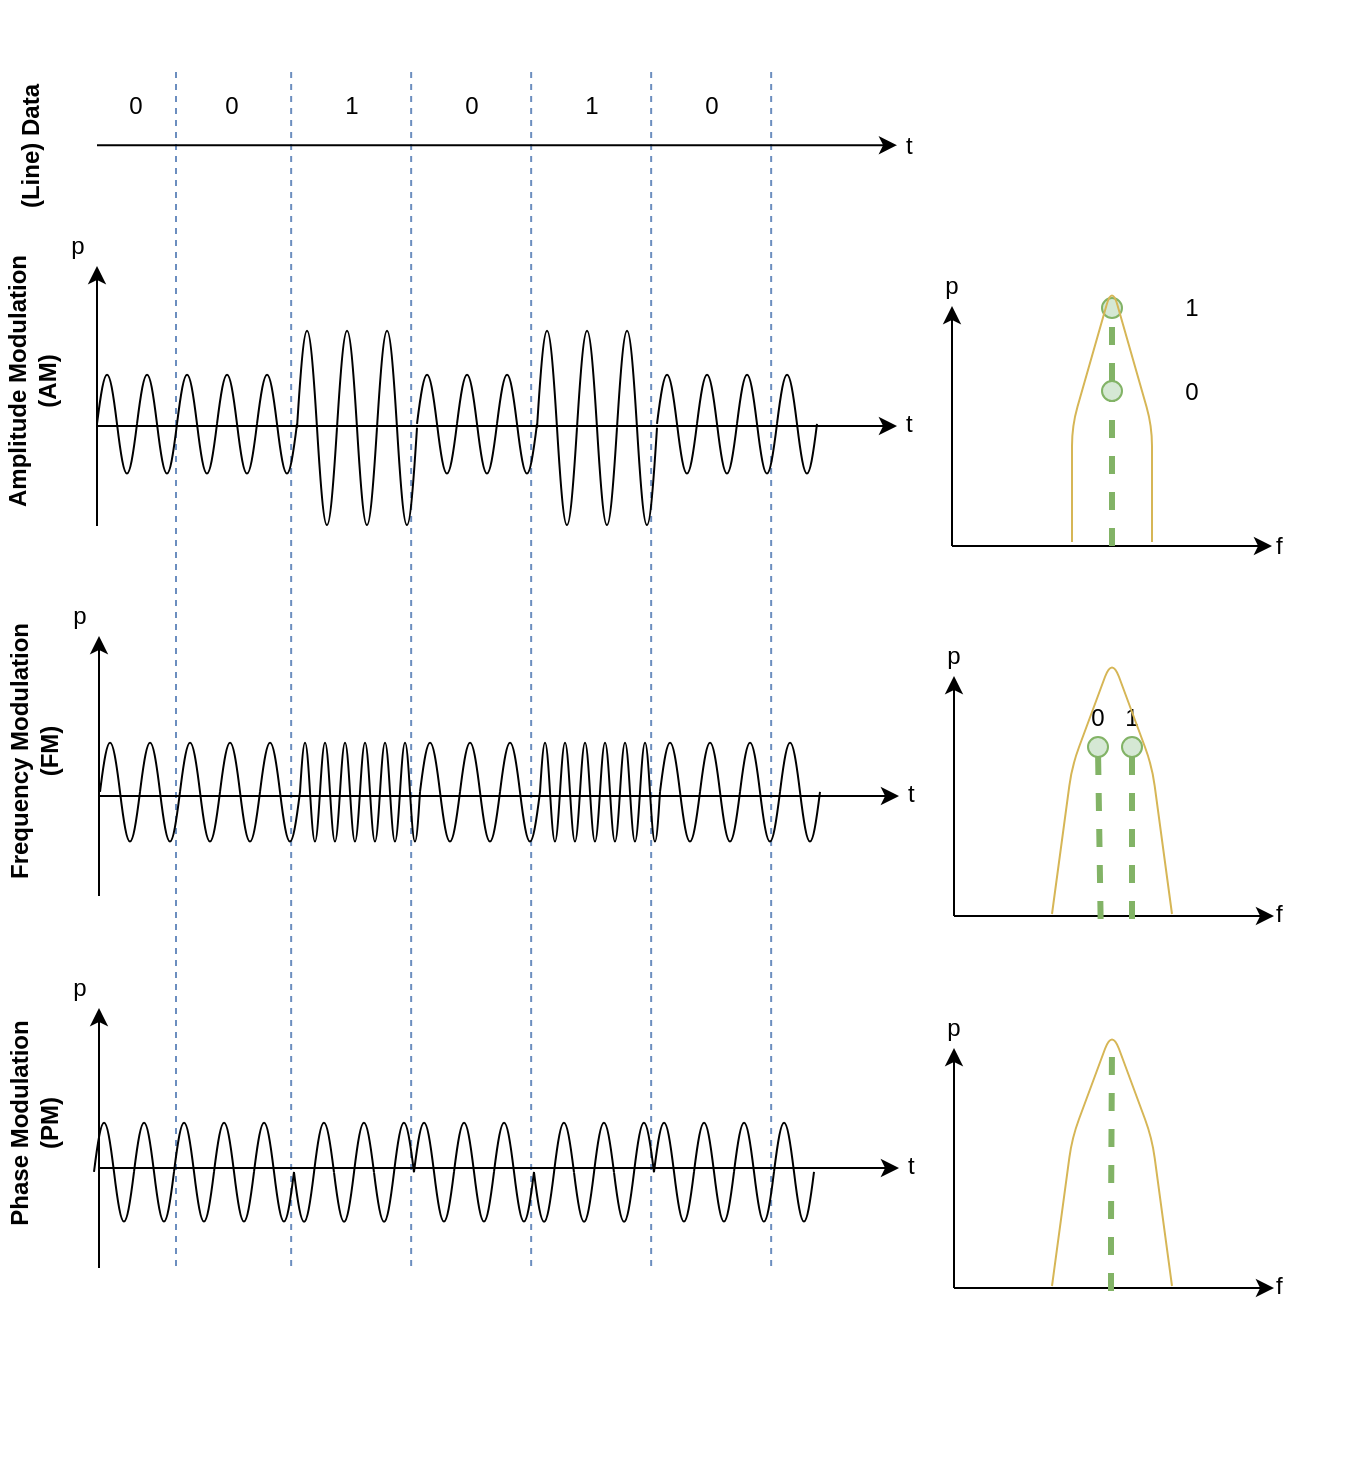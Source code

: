 <mxfile version="13.7.3" type="device"><diagram id="sxaivOzlvb3l5rUhfk_k" name="Seite-1"><mxGraphModel dx="782" dy="580" grid="1" gridSize="10" guides="1" tooltips="1" connect="1" arrows="1" fold="1" page="1" pageScale="1" pageWidth="827" pageHeight="1169" math="0" shadow="0"><root><mxCell id="0"/><mxCell id="1" parent="0"/><mxCell id="Ttsy548FqPeeGHQdnx8g-124" value="" style="group" vertex="1" connectable="0" parent="1"><mxGeometry x="92" y="40" width="322" height="696.18" as="geometry"/></mxCell><mxCell id="fWCn3-LCw45mwVp9GrPJ-62" value="" style="endArrow=none;dashed=1;html=1;fillColor=#dae8fc;strokeColor=#6c8ebf;" parent="Ttsy548FqPeeGHQdnx8g-124" edge="1"><mxGeometry width="50" height="50" relative="1" as="geometry"><mxPoint x="57.58" y="600" as="sourcePoint"/><mxPoint x="57.58" as="targetPoint"/></mxGeometry></mxCell><mxCell id="fWCn3-LCw45mwVp9GrPJ-63" value="" style="endArrow=none;dashed=1;html=1;fillColor=#dae8fc;strokeColor=#6c8ebf;" parent="Ttsy548FqPeeGHQdnx8g-124" edge="1"><mxGeometry width="50" height="50" relative="1" as="geometry"><mxPoint x="117.58" y="600" as="sourcePoint"/><mxPoint x="117.58" as="targetPoint"/></mxGeometry></mxCell><mxCell id="fWCn3-LCw45mwVp9GrPJ-64" value="" style="endArrow=none;dashed=1;html=1;fillColor=#dae8fc;strokeColor=#6c8ebf;" parent="Ttsy548FqPeeGHQdnx8g-124" edge="1"><mxGeometry width="50" height="50" relative="1" as="geometry"><mxPoint x="177.58" y="600" as="sourcePoint"/><mxPoint x="177.58" as="targetPoint"/></mxGeometry></mxCell><mxCell id="fWCn3-LCw45mwVp9GrPJ-65" value="" style="endArrow=none;dashed=1;html=1;fillColor=#dae8fc;strokeColor=#6c8ebf;" parent="Ttsy548FqPeeGHQdnx8g-124" edge="1"><mxGeometry width="50" height="50" relative="1" as="geometry"><mxPoint x="237.58" y="600" as="sourcePoint"/><mxPoint x="237.58" as="targetPoint"/></mxGeometry></mxCell><mxCell id="fWCn3-LCw45mwVp9GrPJ-66" value="" style="endArrow=none;dashed=1;html=1;fillColor=#dae8fc;strokeColor=#6c8ebf;" parent="Ttsy548FqPeeGHQdnx8g-124" edge="1"><mxGeometry width="50" height="50" relative="1" as="geometry"><mxPoint x="297.58" y="600" as="sourcePoint"/><mxPoint x="297.58" as="targetPoint"/></mxGeometry></mxCell><mxCell id="fWCn3-LCw45mwVp9GrPJ-68" value="" style="endArrow=none;dashed=1;html=1;fillColor=#dae8fc;strokeColor=#6c8ebf;" parent="Ttsy548FqPeeGHQdnx8g-124" edge="1"><mxGeometry width="50" height="50" relative="1" as="geometry"><mxPoint y="600" as="sourcePoint"/><mxPoint as="targetPoint"/></mxGeometry></mxCell><mxCell id="Ttsy548FqPeeGHQdnx8g-126" value="" style="pointerEvents=1;verticalLabelPosition=bottom;shadow=0;dashed=0;align=center;html=1;verticalAlign=top;shape=mxgraph.electrical.waveforms.sine_wave;" vertex="1" parent="Ttsy548FqPeeGHQdnx8g-124"><mxGeometry x="-41" y="520" width="20" height="66.18" as="geometry"/></mxCell><mxCell id="Ttsy548FqPeeGHQdnx8g-127" value="" style="pointerEvents=1;verticalLabelPosition=bottom;shadow=0;dashed=0;align=center;html=1;verticalAlign=top;shape=mxgraph.electrical.waveforms.sine_wave;" vertex="1" parent="Ttsy548FqPeeGHQdnx8g-124"><mxGeometry x="-21" y="520" width="20" height="66.18" as="geometry"/></mxCell><mxCell id="Ttsy548FqPeeGHQdnx8g-128" value="" style="pointerEvents=1;verticalLabelPosition=bottom;shadow=0;dashed=0;align=center;html=1;verticalAlign=top;shape=mxgraph.electrical.waveforms.sine_wave;" vertex="1" parent="Ttsy548FqPeeGHQdnx8g-124"><mxGeometry x="19" y="520" width="20" height="66.18" as="geometry"/></mxCell><mxCell id="Ttsy548FqPeeGHQdnx8g-129" value="" style="pointerEvents=1;verticalLabelPosition=bottom;shadow=0;dashed=0;align=center;html=1;verticalAlign=top;shape=mxgraph.electrical.waveforms.sine_wave;" vertex="1" parent="Ttsy548FqPeeGHQdnx8g-124"><mxGeometry x="-1" y="520" width="20" height="66.18" as="geometry"/></mxCell><mxCell id="Ttsy548FqPeeGHQdnx8g-130" value="" style="pointerEvents=1;verticalLabelPosition=bottom;shadow=0;dashed=0;align=center;html=1;verticalAlign=top;shape=mxgraph.electrical.waveforms.sine_wave;" vertex="1" parent="Ttsy548FqPeeGHQdnx8g-124"><mxGeometry x="39" y="520" width="20" height="66.18" as="geometry"/></mxCell><mxCell id="Ttsy548FqPeeGHQdnx8g-134" value="" style="pointerEvents=1;verticalLabelPosition=bottom;shadow=0;dashed=0;align=center;html=1;verticalAlign=top;shape=mxgraph.electrical.waveforms.sine_wave;" vertex="1" parent="Ttsy548FqPeeGHQdnx8g-124"><mxGeometry x="119" y="520" width="20" height="66.18" as="geometry"/></mxCell><mxCell id="Ttsy548FqPeeGHQdnx8g-135" value="" style="pointerEvents=1;verticalLabelPosition=bottom;shadow=0;dashed=0;align=center;html=1;verticalAlign=top;shape=mxgraph.electrical.waveforms.sine_wave;" vertex="1" parent="Ttsy548FqPeeGHQdnx8g-124"><mxGeometry x="139" y="520" width="20" height="66.18" as="geometry"/></mxCell><mxCell id="Ttsy548FqPeeGHQdnx8g-137" value="" style="pointerEvents=1;verticalLabelPosition=bottom;shadow=0;dashed=0;align=center;html=1;verticalAlign=top;shape=mxgraph.electrical.waveforms.sine_wave;" vertex="1" parent="Ttsy548FqPeeGHQdnx8g-124"><mxGeometry x="159" y="520" width="20" height="66.18" as="geometry"/></mxCell><mxCell id="Ttsy548FqPeeGHQdnx8g-140" value="" style="pointerEvents=1;verticalLabelPosition=bottom;shadow=0;dashed=0;align=center;html=1;verticalAlign=top;shape=mxgraph.electrical.waveforms.sine_wave;" vertex="1" parent="Ttsy548FqPeeGHQdnx8g-124"><mxGeometry x="259" y="520" width="20" height="66.18" as="geometry"/></mxCell><mxCell id="Ttsy548FqPeeGHQdnx8g-141" value="" style="pointerEvents=1;verticalLabelPosition=bottom;shadow=0;dashed=0;align=center;html=1;verticalAlign=top;shape=mxgraph.electrical.waveforms.sine_wave;" vertex="1" parent="Ttsy548FqPeeGHQdnx8g-124"><mxGeometry x="239" y="520" width="20" height="66.18" as="geometry"/></mxCell><mxCell id="Ttsy548FqPeeGHQdnx8g-142" value="" style="pointerEvents=1;verticalLabelPosition=bottom;shadow=0;dashed=0;align=center;html=1;verticalAlign=top;shape=mxgraph.electrical.waveforms.sine_wave;" vertex="1" parent="Ttsy548FqPeeGHQdnx8g-124"><mxGeometry x="299" y="520" width="20" height="66.18" as="geometry"/></mxCell><mxCell id="Ttsy548FqPeeGHQdnx8g-143" value="" style="pointerEvents=1;verticalLabelPosition=bottom;shadow=0;dashed=0;align=center;html=1;verticalAlign=top;shape=mxgraph.electrical.waveforms.sine_wave;" vertex="1" parent="Ttsy548FqPeeGHQdnx8g-124"><mxGeometry x="279" y="520" width="20" height="66.18" as="geometry"/></mxCell><mxCell id="Ttsy548FqPeeGHQdnx8g-147" value="" style="group" vertex="1" connectable="0" parent="Ttsy548FqPeeGHQdnx8g-124"><mxGeometry x="59" y="520" width="60" height="66.18" as="geometry"/></mxCell><mxCell id="Ttsy548FqPeeGHQdnx8g-131" value="" style="pointerEvents=1;verticalLabelPosition=bottom;shadow=0;dashed=0;align=center;html=1;verticalAlign=top;shape=mxgraph.electrical.waveforms.sine_wave;flipV=1;" vertex="1" parent="Ttsy548FqPeeGHQdnx8g-147"><mxGeometry width="20" height="66.18" as="geometry"/></mxCell><mxCell id="Ttsy548FqPeeGHQdnx8g-145" value="" style="pointerEvents=1;verticalLabelPosition=bottom;shadow=0;dashed=0;align=center;html=1;verticalAlign=top;shape=mxgraph.electrical.waveforms.sine_wave;flipV=1;" vertex="1" parent="Ttsy548FqPeeGHQdnx8g-147"><mxGeometry x="20" width="20" height="66.18" as="geometry"/></mxCell><mxCell id="Ttsy548FqPeeGHQdnx8g-146" value="" style="pointerEvents=1;verticalLabelPosition=bottom;shadow=0;dashed=0;align=center;html=1;verticalAlign=top;shape=mxgraph.electrical.waveforms.sine_wave;flipV=1;" vertex="1" parent="Ttsy548FqPeeGHQdnx8g-147"><mxGeometry x="40" width="20" height="66.18" as="geometry"/></mxCell><mxCell id="Ttsy548FqPeeGHQdnx8g-148" value="" style="group" vertex="1" connectable="0" parent="Ttsy548FqPeeGHQdnx8g-124"><mxGeometry x="179" y="520" width="60" height="66.18" as="geometry"/></mxCell><mxCell id="Ttsy548FqPeeGHQdnx8g-149" value="" style="pointerEvents=1;verticalLabelPosition=bottom;shadow=0;dashed=0;align=center;html=1;verticalAlign=top;shape=mxgraph.electrical.waveforms.sine_wave;flipV=1;" vertex="1" parent="Ttsy548FqPeeGHQdnx8g-148"><mxGeometry width="20" height="66.18" as="geometry"/></mxCell><mxCell id="Ttsy548FqPeeGHQdnx8g-150" value="" style="pointerEvents=1;verticalLabelPosition=bottom;shadow=0;dashed=0;align=center;html=1;verticalAlign=top;shape=mxgraph.electrical.waveforms.sine_wave;flipV=1;" vertex="1" parent="Ttsy548FqPeeGHQdnx8g-148"><mxGeometry x="20" width="20" height="66.18" as="geometry"/></mxCell><mxCell id="Ttsy548FqPeeGHQdnx8g-151" value="" style="pointerEvents=1;verticalLabelPosition=bottom;shadow=0;dashed=0;align=center;html=1;verticalAlign=top;shape=mxgraph.electrical.waveforms.sine_wave;flipV=1;" vertex="1" parent="Ttsy548FqPeeGHQdnx8g-148"><mxGeometry x="40" width="20" height="66.18" as="geometry"/></mxCell><mxCell id="fWCn3-LCw45mwVp9GrPJ-1" value="" style="endArrow=classic;html=1;" parent="1" edge="1"><mxGeometry width="50" height="50" relative="1" as="geometry"><mxPoint x="52.5" y="220" as="sourcePoint"/><mxPoint x="452.5" y="220" as="targetPoint"/></mxGeometry></mxCell><mxCell id="fWCn3-LCw45mwVp9GrPJ-2" value="" style="endArrow=classic;html=1;" parent="1" edge="1"><mxGeometry width="50" height="50" relative="1" as="geometry"><mxPoint x="52.5" y="270" as="sourcePoint"/><mxPoint x="52.5" y="140" as="targetPoint"/></mxGeometry></mxCell><mxCell id="fWCn3-LCw45mwVp9GrPJ-3" value="p" style="text;html=1;strokeColor=none;fillColor=none;align=center;verticalAlign=middle;whiteSpace=wrap;rounded=0;" parent="1" vertex="1"><mxGeometry x="22.5" y="120" width="40" height="20" as="geometry"/></mxCell><mxCell id="fWCn3-LCw45mwVp9GrPJ-4" value="t" style="text;html=1;strokeColor=none;fillColor=none;align=left;verticalAlign=middle;whiteSpace=wrap;rounded=0;" parent="1" vertex="1"><mxGeometry x="455" y="209" width="40" height="20" as="geometry"/></mxCell><mxCell id="fWCn3-LCw45mwVp9GrPJ-5" value="" style="endArrow=classic;html=1;" parent="1" edge="1"><mxGeometry width="50" height="50" relative="1" as="geometry"><mxPoint x="480" y="280" as="sourcePoint"/><mxPoint x="640" y="280" as="targetPoint"/></mxGeometry></mxCell><mxCell id="fWCn3-LCw45mwVp9GrPJ-6" value="" style="endArrow=classic;html=1;" parent="1" edge="1"><mxGeometry width="50" height="50" relative="1" as="geometry"><mxPoint x="480" y="280" as="sourcePoint"/><mxPoint x="480" y="160" as="targetPoint"/></mxGeometry></mxCell><mxCell id="fWCn3-LCw45mwVp9GrPJ-7" value="p" style="text;html=1;strokeColor=none;fillColor=none;align=center;verticalAlign=middle;whiteSpace=wrap;rounded=0;" parent="1" vertex="1"><mxGeometry x="460" y="140" width="40" height="20" as="geometry"/></mxCell><mxCell id="fWCn3-LCw45mwVp9GrPJ-8" value="f" style="text;html=1;strokeColor=none;fillColor=none;align=left;verticalAlign=middle;whiteSpace=wrap;rounded=0;" parent="1" vertex="1"><mxGeometry x="640" y="270" width="40" height="20" as="geometry"/></mxCell><mxCell id="fWCn3-LCw45mwVp9GrPJ-57" value="" style="group" parent="1" vertex="1" connectable="0"><mxGeometry x="52.5" y="156" width="360" height="174" as="geometry"/></mxCell><mxCell id="fWCn3-LCw45mwVp9GrPJ-9" value="" style="pointerEvents=1;verticalLabelPosition=bottom;shadow=0;dashed=0;align=center;html=1;verticalAlign=top;shape=mxgraph.electrical.waveforms.sine_wave;" parent="fWCn3-LCw45mwVp9GrPJ-57" vertex="1"><mxGeometry y="30" width="20" height="66.18" as="geometry"/></mxCell><mxCell id="fWCn3-LCw45mwVp9GrPJ-10" value="" style="pointerEvents=1;verticalLabelPosition=bottom;shadow=0;dashed=0;align=center;html=1;verticalAlign=top;shape=mxgraph.electrical.waveforms.sine_wave;" parent="fWCn3-LCw45mwVp9GrPJ-57" vertex="1"><mxGeometry x="20" y="30" width="20" height="66.18" as="geometry"/></mxCell><mxCell id="fWCn3-LCw45mwVp9GrPJ-11" value="" style="pointerEvents=1;verticalLabelPosition=bottom;shadow=0;dashed=0;align=center;html=1;verticalAlign=top;shape=mxgraph.electrical.waveforms.sine_wave;" parent="fWCn3-LCw45mwVp9GrPJ-57" vertex="1"><mxGeometry x="60" y="30" width="20" height="66.18" as="geometry"/></mxCell><mxCell id="fWCn3-LCw45mwVp9GrPJ-12" value="" style="pointerEvents=1;verticalLabelPosition=bottom;shadow=0;dashed=0;align=center;html=1;verticalAlign=top;shape=mxgraph.electrical.waveforms.sine_wave;" parent="fWCn3-LCw45mwVp9GrPJ-57" vertex="1"><mxGeometry x="40" y="30" width="20" height="66.18" as="geometry"/></mxCell><mxCell id="fWCn3-LCw45mwVp9GrPJ-13" value="" style="pointerEvents=1;verticalLabelPosition=bottom;shadow=0;dashed=0;align=center;html=1;verticalAlign=top;shape=mxgraph.electrical.waveforms.sine_wave;" parent="fWCn3-LCw45mwVp9GrPJ-57" vertex="1"><mxGeometry x="80" y="30" width="20" height="66.18" as="geometry"/></mxCell><mxCell id="fWCn3-LCw45mwVp9GrPJ-14" value="" style="pointerEvents=1;verticalLabelPosition=bottom;shadow=0;dashed=0;align=center;html=1;verticalAlign=top;shape=mxgraph.electrical.waveforms.sine_wave;" parent="fWCn3-LCw45mwVp9GrPJ-57" vertex="1"><mxGeometry x="100" width="20" height="130" as="geometry"/></mxCell><mxCell id="fWCn3-LCw45mwVp9GrPJ-15" value="" style="pointerEvents=1;verticalLabelPosition=bottom;shadow=0;dashed=0;align=center;html=1;verticalAlign=top;shape=mxgraph.electrical.waveforms.sine_wave;" parent="fWCn3-LCw45mwVp9GrPJ-57" vertex="1"><mxGeometry x="140" width="20" height="130" as="geometry"/></mxCell><mxCell id="fWCn3-LCw45mwVp9GrPJ-16" value="" style="pointerEvents=1;verticalLabelPosition=bottom;shadow=0;dashed=0;align=center;html=1;verticalAlign=top;shape=mxgraph.electrical.waveforms.sine_wave;" parent="fWCn3-LCw45mwVp9GrPJ-57" vertex="1"><mxGeometry x="120" width="20" height="130" as="geometry"/></mxCell><mxCell id="fWCn3-LCw45mwVp9GrPJ-29" value="" style="pointerEvents=1;verticalLabelPosition=bottom;shadow=0;dashed=0;align=center;html=1;verticalAlign=top;shape=mxgraph.electrical.waveforms.sine_wave;" parent="fWCn3-LCw45mwVp9GrPJ-57" vertex="1"><mxGeometry x="160" y="30" width="20" height="66.18" as="geometry"/></mxCell><mxCell id="fWCn3-LCw45mwVp9GrPJ-30" value="" style="pointerEvents=1;verticalLabelPosition=bottom;shadow=0;dashed=0;align=center;html=1;verticalAlign=top;shape=mxgraph.electrical.waveforms.sine_wave;" parent="fWCn3-LCw45mwVp9GrPJ-57" vertex="1"><mxGeometry x="180" y="30" width="20" height="66.18" as="geometry"/></mxCell><mxCell id="fWCn3-LCw45mwVp9GrPJ-31" value="" style="pointerEvents=1;verticalLabelPosition=bottom;shadow=0;dashed=0;align=center;html=1;verticalAlign=top;shape=mxgraph.electrical.waveforms.sine_wave;" parent="fWCn3-LCw45mwVp9GrPJ-57" vertex="1"><mxGeometry x="220" width="20" height="130" as="geometry"/></mxCell><mxCell id="fWCn3-LCw45mwVp9GrPJ-32" value="" style="pointerEvents=1;verticalLabelPosition=bottom;shadow=0;dashed=0;align=center;html=1;verticalAlign=top;shape=mxgraph.electrical.waveforms.sine_wave;" parent="fWCn3-LCw45mwVp9GrPJ-57" vertex="1"><mxGeometry x="200" y="30" width="20" height="66.18" as="geometry"/></mxCell><mxCell id="fWCn3-LCw45mwVp9GrPJ-33" value="" style="pointerEvents=1;verticalLabelPosition=bottom;shadow=0;dashed=0;align=center;html=1;verticalAlign=top;shape=mxgraph.electrical.waveforms.sine_wave;" parent="fWCn3-LCw45mwVp9GrPJ-57" vertex="1"><mxGeometry x="240" width="20" height="130" as="geometry"/></mxCell><mxCell id="fWCn3-LCw45mwVp9GrPJ-34" value="" style="pointerEvents=1;verticalLabelPosition=bottom;shadow=0;dashed=0;align=center;html=1;verticalAlign=top;shape=mxgraph.electrical.waveforms.sine_wave;" parent="fWCn3-LCw45mwVp9GrPJ-57" vertex="1"><mxGeometry x="260" width="20" height="130" as="geometry"/></mxCell><mxCell id="fWCn3-LCw45mwVp9GrPJ-35" value="" style="pointerEvents=1;verticalLabelPosition=bottom;shadow=0;dashed=0;align=center;html=1;verticalAlign=top;shape=mxgraph.electrical.waveforms.sine_wave;" parent="fWCn3-LCw45mwVp9GrPJ-57" vertex="1"><mxGeometry x="300" y="30" width="20" height="66.18" as="geometry"/></mxCell><mxCell id="fWCn3-LCw45mwVp9GrPJ-36" value="" style="pointerEvents=1;verticalLabelPosition=bottom;shadow=0;dashed=0;align=center;html=1;verticalAlign=top;shape=mxgraph.electrical.waveforms.sine_wave;" parent="fWCn3-LCw45mwVp9GrPJ-57" vertex="1"><mxGeometry x="280" y="30" width="20" height="66.18" as="geometry"/></mxCell><mxCell id="fWCn3-LCw45mwVp9GrPJ-37" value="" style="pointerEvents=1;verticalLabelPosition=bottom;shadow=0;dashed=0;align=center;html=1;verticalAlign=top;shape=mxgraph.electrical.waveforms.sine_wave;" parent="fWCn3-LCw45mwVp9GrPJ-57" vertex="1"><mxGeometry x="340" y="30" width="20" height="66.18" as="geometry"/></mxCell><mxCell id="fWCn3-LCw45mwVp9GrPJ-38" value="" style="pointerEvents=1;verticalLabelPosition=bottom;shadow=0;dashed=0;align=center;html=1;verticalAlign=top;shape=mxgraph.electrical.waveforms.sine_wave;" parent="fWCn3-LCw45mwVp9GrPJ-57" vertex="1"><mxGeometry x="320" y="30" width="20" height="66.18" as="geometry"/></mxCell><mxCell id="fWCn3-LCw45mwVp9GrPJ-58" value="Amplitude Modulation (AM)" style="text;html=1;strokeColor=none;fillColor=none;align=center;verticalAlign=middle;whiteSpace=wrap;rounded=0;rotation=-90;fontStyle=1" parent="1" vertex="1"><mxGeometry x="-53" y="187.5" width="145" height="20" as="geometry"/></mxCell><mxCell id="fWCn3-LCw45mwVp9GrPJ-59" value="(Line) Data" style="text;html=1;strokeColor=none;fillColor=none;align=center;verticalAlign=middle;whiteSpace=wrap;rounded=0;rotation=-90;fontStyle=1" parent="1" vertex="1"><mxGeometry x="-53" y="70" width="145" height="20" as="geometry"/></mxCell><mxCell id="fWCn3-LCw45mwVp9GrPJ-60" value="" style="endArrow=classic;html=1;" parent="1" edge="1"><mxGeometry width="50" height="50" relative="1" as="geometry"><mxPoint x="52.5" y="79.58" as="sourcePoint"/><mxPoint x="452.5" y="79.58" as="targetPoint"/></mxGeometry></mxCell><mxCell id="fWCn3-LCw45mwVp9GrPJ-61" value="t" style="text;html=1;strokeColor=none;fillColor=none;align=left;verticalAlign=middle;whiteSpace=wrap;rounded=0;" parent="1" vertex="1"><mxGeometry x="455" y="70" width="40" height="20" as="geometry"/></mxCell><mxCell id="fWCn3-LCw45mwVp9GrPJ-70" value="0" style="text;html=1;strokeColor=none;fillColor=none;align=center;verticalAlign=middle;whiteSpace=wrap;rounded=0;" parent="1" vertex="1"><mxGeometry x="52" y="50" width="40" height="20" as="geometry"/></mxCell><mxCell id="fWCn3-LCw45mwVp9GrPJ-71" value="0" style="text;html=1;strokeColor=none;fillColor=none;align=center;verticalAlign=middle;whiteSpace=wrap;rounded=0;" parent="1" vertex="1"><mxGeometry x="100" y="50" width="40" height="20" as="geometry"/></mxCell><mxCell id="fWCn3-LCw45mwVp9GrPJ-72" value="1" style="text;html=1;strokeColor=none;fillColor=none;align=center;verticalAlign=middle;whiteSpace=wrap;rounded=0;" parent="1" vertex="1"><mxGeometry x="160" y="50" width="40" height="20" as="geometry"/></mxCell><mxCell id="fWCn3-LCw45mwVp9GrPJ-73" value="0" style="text;html=1;strokeColor=none;fillColor=none;align=center;verticalAlign=middle;whiteSpace=wrap;rounded=0;" parent="1" vertex="1"><mxGeometry x="220" y="50" width="40" height="20" as="geometry"/></mxCell><mxCell id="fWCn3-LCw45mwVp9GrPJ-74" value="1" style="text;html=1;strokeColor=none;fillColor=none;align=center;verticalAlign=middle;whiteSpace=wrap;rounded=0;" parent="1" vertex="1"><mxGeometry x="280" y="50" width="40" height="20" as="geometry"/></mxCell><mxCell id="fWCn3-LCw45mwVp9GrPJ-75" value="0" style="text;html=1;strokeColor=none;fillColor=none;align=center;verticalAlign=middle;whiteSpace=wrap;rounded=0;" parent="1" vertex="1"><mxGeometry x="340" y="50" width="40" height="20" as="geometry"/></mxCell><mxCell id="fWCn3-LCw45mwVp9GrPJ-76" value="" style="endArrow=none;dashed=1;html=1;fillColor=#d5e8d4;strokeColor=#82b366;strokeWidth=3;" parent="1" source="fWCn3-LCw45mwVp9GrPJ-79" edge="1"><mxGeometry width="50" height="50" relative="1" as="geometry"><mxPoint x="560" y="280" as="sourcePoint"/><mxPoint x="560" y="160" as="targetPoint"/></mxGeometry></mxCell><mxCell id="fWCn3-LCw45mwVp9GrPJ-78" value="" style="ellipse;whiteSpace=wrap;html=1;aspect=fixed;align=left;fillColor=#d5e8d4;strokeColor=#82b366;" parent="1" vertex="1"><mxGeometry x="555" y="156" width="10" height="10" as="geometry"/></mxCell><mxCell id="fWCn3-LCw45mwVp9GrPJ-79" value="" style="ellipse;whiteSpace=wrap;html=1;aspect=fixed;align=left;fillColor=#d5e8d4;strokeColor=#82b366;" parent="1" vertex="1"><mxGeometry x="555" y="197.5" width="10" height="10" as="geometry"/></mxCell><mxCell id="fWCn3-LCw45mwVp9GrPJ-80" value="" style="endArrow=none;dashed=1;html=1;fillColor=#d5e8d4;strokeColor=#82b366;strokeWidth=3;" parent="1" target="fWCn3-LCw45mwVp9GrPJ-79" edge="1"><mxGeometry width="50" height="50" relative="1" as="geometry"><mxPoint x="560" y="280" as="sourcePoint"/><mxPoint x="560" y="160" as="targetPoint"/></mxGeometry></mxCell><mxCell id="fWCn3-LCw45mwVp9GrPJ-81" value="0" style="text;html=1;strokeColor=none;fillColor=none;align=center;verticalAlign=middle;whiteSpace=wrap;rounded=0;" parent="1" vertex="1"><mxGeometry x="580" y="192.5" width="40" height="20" as="geometry"/></mxCell><mxCell id="fWCn3-LCw45mwVp9GrPJ-82" value="1" style="text;html=1;strokeColor=none;fillColor=none;align=center;verticalAlign=middle;whiteSpace=wrap;rounded=0;" parent="1" vertex="1"><mxGeometry x="580" y="151" width="40" height="20" as="geometry"/></mxCell><mxCell id="Ttsy548FqPeeGHQdnx8g-1" value="" style="endArrow=none;html=1;fillColor=#fff2cc;sketch=0;orthogonalLoop=0;strokeColor=#d6b656;" edge="1" parent="1"><mxGeometry width="50" height="50" relative="1" as="geometry"><mxPoint x="540" y="278" as="sourcePoint"/><mxPoint x="580" y="278" as="targetPoint"/><Array as="points"><mxPoint x="540" y="220"/><mxPoint x="560" y="150"/><mxPoint x="580" y="220"/></Array></mxGeometry></mxCell><mxCell id="Ttsy548FqPeeGHQdnx8g-3" value="" style="endArrow=classic;html=1;" edge="1" parent="1"><mxGeometry width="50" height="50" relative="1" as="geometry"><mxPoint x="53.5" y="405" as="sourcePoint"/><mxPoint x="453.5" y="405" as="targetPoint"/></mxGeometry></mxCell><mxCell id="Ttsy548FqPeeGHQdnx8g-4" value="" style="endArrow=classic;html=1;" edge="1" parent="1"><mxGeometry width="50" height="50" relative="1" as="geometry"><mxPoint x="53.5" y="455" as="sourcePoint"/><mxPoint x="53.5" y="325" as="targetPoint"/></mxGeometry></mxCell><mxCell id="Ttsy548FqPeeGHQdnx8g-5" value="p" style="text;html=1;strokeColor=none;fillColor=none;align=center;verticalAlign=middle;whiteSpace=wrap;rounded=0;" vertex="1" parent="1"><mxGeometry x="23.5" y="305" width="40" height="20" as="geometry"/></mxCell><mxCell id="Ttsy548FqPeeGHQdnx8g-6" value="t" style="text;html=1;strokeColor=none;fillColor=none;align=left;verticalAlign=middle;whiteSpace=wrap;rounded=0;" vertex="1" parent="1"><mxGeometry x="456" y="394" width="40" height="20" as="geometry"/></mxCell><mxCell id="Ttsy548FqPeeGHQdnx8g-7" value="" style="endArrow=classic;html=1;" edge="1" parent="1"><mxGeometry width="50" height="50" relative="1" as="geometry"><mxPoint x="481" y="465" as="sourcePoint"/><mxPoint x="641" y="465" as="targetPoint"/></mxGeometry></mxCell><mxCell id="Ttsy548FqPeeGHQdnx8g-8" value="" style="endArrow=classic;html=1;" edge="1" parent="1"><mxGeometry width="50" height="50" relative="1" as="geometry"><mxPoint x="481" y="465" as="sourcePoint"/><mxPoint x="481" y="345" as="targetPoint"/></mxGeometry></mxCell><mxCell id="Ttsy548FqPeeGHQdnx8g-9" value="p" style="text;html=1;strokeColor=none;fillColor=none;align=center;verticalAlign=middle;whiteSpace=wrap;rounded=0;" vertex="1" parent="1"><mxGeometry x="461" y="325" width="40" height="20" as="geometry"/></mxCell><mxCell id="Ttsy548FqPeeGHQdnx8g-29" value="Frequency Modulation (FM)" style="text;html=1;strokeColor=none;fillColor=none;align=center;verticalAlign=middle;whiteSpace=wrap;rounded=0;rotation=-90;fontStyle=1" vertex="1" parent="1"><mxGeometry x="-52" y="372.5" width="145" height="20" as="geometry"/></mxCell><mxCell id="Ttsy548FqPeeGHQdnx8g-30" value="" style="endArrow=none;dashed=1;html=1;fillColor=#d5e8d4;strokeColor=#82b366;strokeWidth=3;" edge="1" source="Ttsy548FqPeeGHQdnx8g-31" parent="1"><mxGeometry width="50" height="50" relative="1" as="geometry"><mxPoint x="554.31" y="466.5" as="sourcePoint"/><mxPoint x="554" y="379" as="targetPoint"/></mxGeometry></mxCell><mxCell id="Ttsy548FqPeeGHQdnx8g-33" value="" style="endArrow=none;dashed=1;html=1;fillColor=#d5e8d4;strokeColor=#82b366;strokeWidth=3;" edge="1" parent="1"><mxGeometry width="50" height="50" relative="1" as="geometry"><mxPoint x="570" y="466.5" as="sourcePoint"/><mxPoint x="570" y="380" as="targetPoint"/><Array as="points"><mxPoint x="570" y="431.5"/></Array></mxGeometry></mxCell><mxCell id="Ttsy548FqPeeGHQdnx8g-35" value="1" style="text;html=1;strokeColor=none;fillColor=none;align=center;verticalAlign=middle;whiteSpace=wrap;rounded=0;" vertex="1" parent="1"><mxGeometry x="550" y="355.5" width="40" height="20" as="geometry"/></mxCell><mxCell id="Ttsy548FqPeeGHQdnx8g-36" value="" style="endArrow=none;html=1;fillColor=#fff2cc;sketch=0;orthogonalLoop=0;strokeColor=#d6b656;" edge="1" parent="1"><mxGeometry width="50" height="50" relative="1" as="geometry"><mxPoint x="530" y="464" as="sourcePoint"/><mxPoint x="590" y="464" as="targetPoint"/><Array as="points"><mxPoint x="540" y="390"/><mxPoint x="560" y="336"/><mxPoint x="580" y="390"/></Array></mxGeometry></mxCell><mxCell id="Ttsy548FqPeeGHQdnx8g-38" value="" style="pointerEvents=1;verticalLabelPosition=bottom;shadow=0;dashed=0;align=center;html=1;verticalAlign=top;shape=mxgraph.electrical.waveforms.sine_wave;" vertex="1" parent="1"><mxGeometry x="54" y="370" width="20" height="66.18" as="geometry"/></mxCell><mxCell id="Ttsy548FqPeeGHQdnx8g-39" value="" style="pointerEvents=1;verticalLabelPosition=bottom;shadow=0;dashed=0;align=center;html=1;verticalAlign=top;shape=mxgraph.electrical.waveforms.sine_wave;" vertex="1" parent="1"><mxGeometry x="74" y="370" width="20" height="66.18" as="geometry"/></mxCell><mxCell id="Ttsy548FqPeeGHQdnx8g-40" value="" style="pointerEvents=1;verticalLabelPosition=bottom;shadow=0;dashed=0;align=center;html=1;verticalAlign=top;shape=mxgraph.electrical.waveforms.sine_wave;" vertex="1" parent="1"><mxGeometry x="114" y="370" width="20" height="66.18" as="geometry"/></mxCell><mxCell id="Ttsy548FqPeeGHQdnx8g-41" value="" style="pointerEvents=1;verticalLabelPosition=bottom;shadow=0;dashed=0;align=center;html=1;verticalAlign=top;shape=mxgraph.electrical.waveforms.sine_wave;" vertex="1" parent="1"><mxGeometry x="94" y="370" width="20" height="66.18" as="geometry"/></mxCell><mxCell id="Ttsy548FqPeeGHQdnx8g-42" value="" style="pointerEvents=1;verticalLabelPosition=bottom;shadow=0;dashed=0;align=center;html=1;verticalAlign=top;shape=mxgraph.electrical.waveforms.sine_wave;" vertex="1" parent="1"><mxGeometry x="134" y="370" width="20" height="66.18" as="geometry"/></mxCell><mxCell id="Ttsy548FqPeeGHQdnx8g-46" value="" style="pointerEvents=1;verticalLabelPosition=bottom;shadow=0;dashed=0;align=center;html=1;verticalAlign=top;shape=mxgraph.electrical.waveforms.sine_wave;" vertex="1" parent="1"><mxGeometry x="214" y="370" width="20" height="66.18" as="geometry"/></mxCell><mxCell id="Ttsy548FqPeeGHQdnx8g-47" value="" style="pointerEvents=1;verticalLabelPosition=bottom;shadow=0;dashed=0;align=center;html=1;verticalAlign=top;shape=mxgraph.electrical.waveforms.sine_wave;" vertex="1" parent="1"><mxGeometry x="234" y="370" width="20" height="66.18" as="geometry"/></mxCell><mxCell id="Ttsy548FqPeeGHQdnx8g-49" value="" style="pointerEvents=1;verticalLabelPosition=bottom;shadow=0;dashed=0;align=center;html=1;verticalAlign=top;shape=mxgraph.electrical.waveforms.sine_wave;" vertex="1" parent="1"><mxGeometry x="254" y="370" width="20" height="66.18" as="geometry"/></mxCell><mxCell id="Ttsy548FqPeeGHQdnx8g-52" value="" style="pointerEvents=1;verticalLabelPosition=bottom;shadow=0;dashed=0;align=center;html=1;verticalAlign=top;shape=mxgraph.electrical.waveforms.sine_wave;" vertex="1" parent="1"><mxGeometry x="354" y="370" width="20" height="66.18" as="geometry"/></mxCell><mxCell id="Ttsy548FqPeeGHQdnx8g-53" value="" style="pointerEvents=1;verticalLabelPosition=bottom;shadow=0;dashed=0;align=center;html=1;verticalAlign=top;shape=mxgraph.electrical.waveforms.sine_wave;" vertex="1" parent="1"><mxGeometry x="334" y="370" width="20" height="66.18" as="geometry"/></mxCell><mxCell id="Ttsy548FqPeeGHQdnx8g-54" value="" style="pointerEvents=1;verticalLabelPosition=bottom;shadow=0;dashed=0;align=center;html=1;verticalAlign=top;shape=mxgraph.electrical.waveforms.sine_wave;" vertex="1" parent="1"><mxGeometry x="394" y="370" width="20" height="66.18" as="geometry"/></mxCell><mxCell id="Ttsy548FqPeeGHQdnx8g-55" value="" style="pointerEvents=1;verticalLabelPosition=bottom;shadow=0;dashed=0;align=center;html=1;verticalAlign=top;shape=mxgraph.electrical.waveforms.sine_wave;" vertex="1" parent="1"><mxGeometry x="374" y="370" width="20" height="66.18" as="geometry"/></mxCell><mxCell id="Ttsy548FqPeeGHQdnx8g-31" value="" style="ellipse;whiteSpace=wrap;html=1;aspect=fixed;align=left;fillColor=#d5e8d4;strokeColor=#82b366;" vertex="1" parent="1"><mxGeometry x="548" y="375.5" width="10" height="10" as="geometry"/></mxCell><mxCell id="Ttsy548FqPeeGHQdnx8g-72" value="" style="endArrow=none;dashed=1;html=1;fillColor=#d5e8d4;strokeColor=#82b366;strokeWidth=3;" edge="1" parent="1" target="Ttsy548FqPeeGHQdnx8g-31"><mxGeometry width="50" height="50" relative="1" as="geometry"><mxPoint x="554.31" y="466.5" as="sourcePoint"/><mxPoint x="554" y="379" as="targetPoint"/></mxGeometry></mxCell><mxCell id="Ttsy548FqPeeGHQdnx8g-73" value="" style="ellipse;whiteSpace=wrap;html=1;aspect=fixed;align=left;fillColor=#d5e8d4;strokeColor=#82b366;" vertex="1" parent="1"><mxGeometry x="565" y="375.5" width="10" height="10" as="geometry"/></mxCell><mxCell id="Ttsy548FqPeeGHQdnx8g-74" value="0" style="text;html=1;strokeColor=none;fillColor=none;align=center;verticalAlign=middle;whiteSpace=wrap;rounded=0;" vertex="1" parent="1"><mxGeometry x="533" y="355.5" width="40" height="20" as="geometry"/></mxCell><mxCell id="Ttsy548FqPeeGHQdnx8g-75" value="f" style="text;html=1;strokeColor=none;fillColor=none;align=left;verticalAlign=middle;whiteSpace=wrap;rounded=0;" vertex="1" parent="1"><mxGeometry x="640" y="454" width="40" height="20" as="geometry"/></mxCell><mxCell id="Ttsy548FqPeeGHQdnx8g-94" value="" style="endArrow=classic;html=1;" edge="1" parent="1"><mxGeometry width="50" height="50" relative="1" as="geometry"><mxPoint x="53.5" y="591" as="sourcePoint"/><mxPoint x="453.5" y="591" as="targetPoint"/></mxGeometry></mxCell><mxCell id="Ttsy548FqPeeGHQdnx8g-95" value="" style="endArrow=classic;html=1;" edge="1" parent="1"><mxGeometry width="50" height="50" relative="1" as="geometry"><mxPoint x="53.5" y="641" as="sourcePoint"/><mxPoint x="53.5" y="511" as="targetPoint"/></mxGeometry></mxCell><mxCell id="Ttsy548FqPeeGHQdnx8g-96" value="p" style="text;html=1;strokeColor=none;fillColor=none;align=center;verticalAlign=middle;whiteSpace=wrap;rounded=0;" vertex="1" parent="1"><mxGeometry x="23.5" y="491" width="40" height="20" as="geometry"/></mxCell><mxCell id="Ttsy548FqPeeGHQdnx8g-97" value="t" style="text;html=1;strokeColor=none;fillColor=none;align=left;verticalAlign=middle;whiteSpace=wrap;rounded=0;" vertex="1" parent="1"><mxGeometry x="456" y="580" width="40" height="20" as="geometry"/></mxCell><mxCell id="Ttsy548FqPeeGHQdnx8g-98" value="" style="endArrow=classic;html=1;" edge="1" parent="1"><mxGeometry width="50" height="50" relative="1" as="geometry"><mxPoint x="481" y="651" as="sourcePoint"/><mxPoint x="641" y="651" as="targetPoint"/></mxGeometry></mxCell><mxCell id="Ttsy548FqPeeGHQdnx8g-99" value="" style="endArrow=classic;html=1;" edge="1" parent="1"><mxGeometry width="50" height="50" relative="1" as="geometry"><mxPoint x="481" y="651" as="sourcePoint"/><mxPoint x="481" y="531" as="targetPoint"/></mxGeometry></mxCell><mxCell id="Ttsy548FqPeeGHQdnx8g-100" value="p" style="text;html=1;strokeColor=none;fillColor=none;align=center;verticalAlign=middle;whiteSpace=wrap;rounded=0;" vertex="1" parent="1"><mxGeometry x="461" y="511" width="40" height="20" as="geometry"/></mxCell><mxCell id="Ttsy548FqPeeGHQdnx8g-101" value="Phase Modulation&lt;br&gt;(PM)" style="text;html=1;strokeColor=none;fillColor=none;align=center;verticalAlign=middle;whiteSpace=wrap;rounded=0;rotation=-90;fontStyle=1" vertex="1" parent="1"><mxGeometry x="-52" y="558.5" width="145" height="20" as="geometry"/></mxCell><mxCell id="Ttsy548FqPeeGHQdnx8g-103" value="" style="endArrow=none;dashed=1;html=1;fillColor=#d5e8d4;strokeColor=#82b366;strokeWidth=3;" edge="1" parent="1"><mxGeometry width="50" height="50" relative="1" as="geometry"><mxPoint x="559.5" y="652.5" as="sourcePoint"/><mxPoint x="560" y="530" as="targetPoint"/><Array as="points"><mxPoint x="559.5" y="617.5"/></Array></mxGeometry></mxCell><mxCell id="Ttsy548FqPeeGHQdnx8g-105" value="" style="endArrow=none;html=1;fillColor=#fff2cc;sketch=0;orthogonalLoop=0;strokeColor=#d6b656;" edge="1" parent="1"><mxGeometry width="50" height="50" relative="1" as="geometry"><mxPoint x="530" y="650" as="sourcePoint"/><mxPoint x="590" y="650" as="targetPoint"/><Array as="points"><mxPoint x="540" y="576"/><mxPoint x="560" y="522"/><mxPoint x="580" y="576"/></Array></mxGeometry></mxCell><mxCell id="Ttsy548FqPeeGHQdnx8g-122" value="f" style="text;html=1;strokeColor=none;fillColor=none;align=left;verticalAlign=middle;whiteSpace=wrap;rounded=0;" vertex="1" parent="1"><mxGeometry x="640" y="640" width="40" height="20" as="geometry"/></mxCell><mxCell id="Ttsy548FqPeeGHQdnx8g-61" value="" style="group" vertex="1" connectable="0" parent="1"><mxGeometry x="154" y="370" width="60" height="66.18" as="geometry"/></mxCell><mxCell id="Ttsy548FqPeeGHQdnx8g-56" value="" style="group" vertex="1" connectable="0" parent="Ttsy548FqPeeGHQdnx8g-61"><mxGeometry width="30" height="66.18" as="geometry"/></mxCell><mxCell id="Ttsy548FqPeeGHQdnx8g-43" value="" style="pointerEvents=1;verticalLabelPosition=bottom;shadow=0;dashed=0;align=center;html=1;verticalAlign=top;shape=mxgraph.electrical.waveforms.sine_wave;" vertex="1" parent="Ttsy548FqPeeGHQdnx8g-56"><mxGeometry width="10" height="66.18" as="geometry"/></mxCell><mxCell id="Ttsy548FqPeeGHQdnx8g-44" value="" style="pointerEvents=1;verticalLabelPosition=bottom;shadow=0;dashed=0;align=center;html=1;verticalAlign=top;shape=mxgraph.electrical.waveforms.sine_wave;" vertex="1" parent="Ttsy548FqPeeGHQdnx8g-56"><mxGeometry x="20" width="10" height="66.18" as="geometry"/></mxCell><mxCell id="Ttsy548FqPeeGHQdnx8g-45" value="" style="pointerEvents=1;verticalLabelPosition=bottom;shadow=0;dashed=0;align=center;html=1;verticalAlign=top;shape=mxgraph.electrical.waveforms.sine_wave;" vertex="1" parent="Ttsy548FqPeeGHQdnx8g-56"><mxGeometry x="10" width="10" height="66.18" as="geometry"/></mxCell><mxCell id="Ttsy548FqPeeGHQdnx8g-57" value="" style="group" vertex="1" connectable="0" parent="Ttsy548FqPeeGHQdnx8g-61"><mxGeometry x="30" width="30" height="66.18" as="geometry"/></mxCell><mxCell id="Ttsy548FqPeeGHQdnx8g-58" value="" style="pointerEvents=1;verticalLabelPosition=bottom;shadow=0;dashed=0;align=center;html=1;verticalAlign=top;shape=mxgraph.electrical.waveforms.sine_wave;" vertex="1" parent="Ttsy548FqPeeGHQdnx8g-57"><mxGeometry width="10" height="66.18" as="geometry"/></mxCell><mxCell id="Ttsy548FqPeeGHQdnx8g-59" value="" style="pointerEvents=1;verticalLabelPosition=bottom;shadow=0;dashed=0;align=center;html=1;verticalAlign=top;shape=mxgraph.electrical.waveforms.sine_wave;" vertex="1" parent="Ttsy548FqPeeGHQdnx8g-57"><mxGeometry x="20" width="10" height="66.18" as="geometry"/></mxCell><mxCell id="Ttsy548FqPeeGHQdnx8g-60" value="" style="pointerEvents=1;verticalLabelPosition=bottom;shadow=0;dashed=0;align=center;html=1;verticalAlign=top;shape=mxgraph.electrical.waveforms.sine_wave;" vertex="1" parent="Ttsy548FqPeeGHQdnx8g-57"><mxGeometry x="10" width="10" height="66.18" as="geometry"/></mxCell><mxCell id="Ttsy548FqPeeGHQdnx8g-62" value="" style="group" vertex="1" connectable="0" parent="1"><mxGeometry x="274" y="370" width="60" height="66.18" as="geometry"/></mxCell><mxCell id="Ttsy548FqPeeGHQdnx8g-63" value="" style="group" vertex="1" connectable="0" parent="Ttsy548FqPeeGHQdnx8g-62"><mxGeometry width="30" height="66.18" as="geometry"/></mxCell><mxCell id="Ttsy548FqPeeGHQdnx8g-64" value="" style="pointerEvents=1;verticalLabelPosition=bottom;shadow=0;dashed=0;align=center;html=1;verticalAlign=top;shape=mxgraph.electrical.waveforms.sine_wave;" vertex="1" parent="Ttsy548FqPeeGHQdnx8g-63"><mxGeometry width="10" height="66.18" as="geometry"/></mxCell><mxCell id="Ttsy548FqPeeGHQdnx8g-65" value="" style="pointerEvents=1;verticalLabelPosition=bottom;shadow=0;dashed=0;align=center;html=1;verticalAlign=top;shape=mxgraph.electrical.waveforms.sine_wave;" vertex="1" parent="Ttsy548FqPeeGHQdnx8g-63"><mxGeometry x="20" width="10" height="66.18" as="geometry"/></mxCell><mxCell id="Ttsy548FqPeeGHQdnx8g-66" value="" style="pointerEvents=1;verticalLabelPosition=bottom;shadow=0;dashed=0;align=center;html=1;verticalAlign=top;shape=mxgraph.electrical.waveforms.sine_wave;" vertex="1" parent="Ttsy548FqPeeGHQdnx8g-63"><mxGeometry x="10" width="10" height="66.18" as="geometry"/></mxCell><mxCell id="Ttsy548FqPeeGHQdnx8g-67" value="" style="group" vertex="1" connectable="0" parent="Ttsy548FqPeeGHQdnx8g-62"><mxGeometry x="30" width="30" height="66.18" as="geometry"/></mxCell><mxCell id="Ttsy548FqPeeGHQdnx8g-68" value="" style="pointerEvents=1;verticalLabelPosition=bottom;shadow=0;dashed=0;align=center;html=1;verticalAlign=top;shape=mxgraph.electrical.waveforms.sine_wave;" vertex="1" parent="Ttsy548FqPeeGHQdnx8g-67"><mxGeometry width="10" height="66.18" as="geometry"/></mxCell><mxCell id="Ttsy548FqPeeGHQdnx8g-69" value="" style="pointerEvents=1;verticalLabelPosition=bottom;shadow=0;dashed=0;align=center;html=1;verticalAlign=top;shape=mxgraph.electrical.waveforms.sine_wave;" vertex="1" parent="Ttsy548FqPeeGHQdnx8g-67"><mxGeometry x="20" width="10" height="66.18" as="geometry"/></mxCell><mxCell id="Ttsy548FqPeeGHQdnx8g-70" value="" style="pointerEvents=1;verticalLabelPosition=bottom;shadow=0;dashed=0;align=center;html=1;verticalAlign=top;shape=mxgraph.electrical.waveforms.sine_wave;" vertex="1" parent="Ttsy548FqPeeGHQdnx8g-67"><mxGeometry x="10" width="10" height="66.18" as="geometry"/></mxCell></root></mxGraphModel></diagram></mxfile>